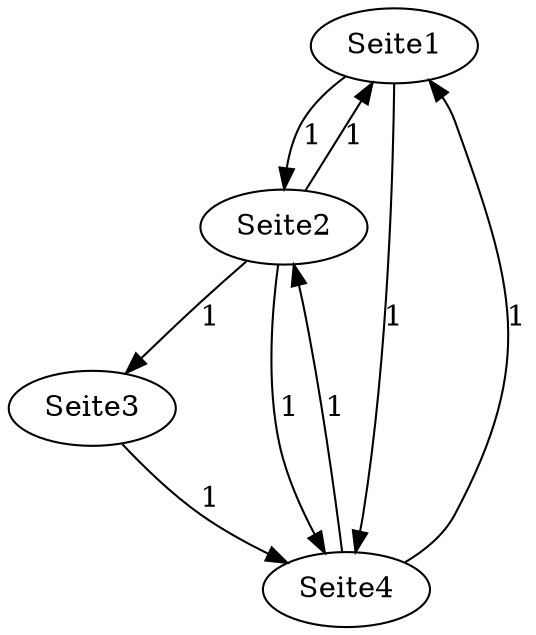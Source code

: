 /* 	Datei: Google_Adjazenzmatrix.dot
 	Datum: 16.5.08
	Funktion: Adjazenzmatrix fuer Google-Aufgabe: Mit "label=1" wird beschrieben, wenn ein Link von Seite i nach Seite j existiert
*/

digraph "Google" {
	"Seite1" -> "Seite2" [ label = "1" ]
	"Seite2" -> "Seite1" [ label = "1" ]
	"Seite2" -> "Seite3" [ label = "1" ]
	"Seite3" -> "Seite4" [ label = "1" ]
	"Seite2" -> "Seite4" [ label = "1" ]
	"Seite4" -> "Seite2" [ label = "1" ]
	"Seite4" -> "Seite1" [ label = "1" ]
	"Seite1" -> "Seite4" [ label = "1" ]
}

